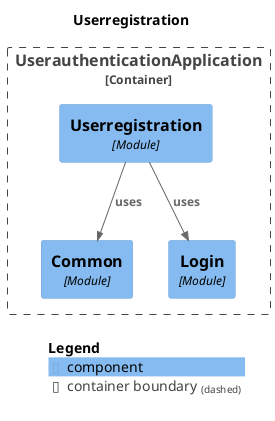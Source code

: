 @startuml
set separator none
title Userregistration

top to bottom direction

!include <C4/C4>
!include <C4/C4_Context>
!include <C4/C4_Component>

Container_Boundary("UserauthenticationApplication.UserauthenticationApplication_boundary", "UserauthenticationApplication", $tags="") {
  Component(UserauthenticationApplication.UserauthenticationApplication.Common, "Common", $techn="Module", $descr="", $tags="", $link="")
  Component(UserauthenticationApplication.UserauthenticationApplication.Login, "Login", $techn="Module", $descr="", $tags="", $link="")
  Component(UserauthenticationApplication.UserauthenticationApplication.Userregistration, "Userregistration", $techn="Module", $descr="", $tags="", $link="")
}

Rel(UserauthenticationApplication.UserauthenticationApplication.Userregistration, UserauthenticationApplication.UserauthenticationApplication.Common, "uses", $techn="", $tags="", $link="")
Rel(UserauthenticationApplication.UserauthenticationApplication.Userregistration, UserauthenticationApplication.UserauthenticationApplication.Login, "uses", $techn="", $tags="", $link="")

SHOW_LEGEND(true)
@enduml
